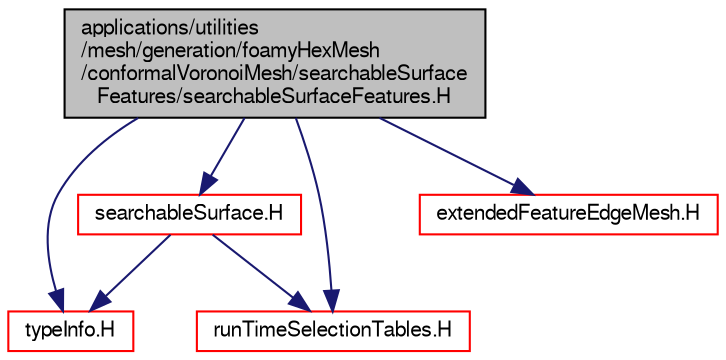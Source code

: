 digraph "applications/utilities/mesh/generation/foamyHexMesh/conformalVoronoiMesh/searchableSurfaceFeatures/searchableSurfaceFeatures.H"
{
  bgcolor="transparent";
  edge [fontname="FreeSans",fontsize="10",labelfontname="FreeSans",labelfontsize="10"];
  node [fontname="FreeSans",fontsize="10",shape=record];
  Node0 [label="applications/utilities\l/mesh/generation/foamyHexMesh\l/conformalVoronoiMesh/searchableSurface\lFeatures/searchableSurfaceFeatures.H",height=0.2,width=0.4,color="black", fillcolor="grey75", style="filled", fontcolor="black"];
  Node0 -> Node1 [color="midnightblue",fontsize="10",style="solid",fontname="FreeSans"];
  Node1 [label="typeInfo.H",height=0.2,width=0.4,color="red",URL="$a09341.html"];
  Node0 -> Node44 [color="midnightblue",fontsize="10",style="solid",fontname="FreeSans"];
  Node44 [label="runTimeSelectionTables.H",height=0.2,width=0.4,color="red",URL="$a09266.html",tooltip="Macros to ease declaration of run-time selection tables. "];
  Node0 -> Node55 [color="midnightblue",fontsize="10",style="solid",fontname="FreeSans"];
  Node55 [label="searchableSurface.H",height=0.2,width=0.4,color="red",URL="$a07820.html"];
  Node55 -> Node1 [color="midnightblue",fontsize="10",style="solid",fontname="FreeSans"];
  Node55 -> Node44 [color="midnightblue",fontsize="10",style="solid",fontname="FreeSans"];
  Node0 -> Node162 [color="midnightblue",fontsize="10",style="solid",fontname="FreeSans"];
  Node162 [label="extendedFeatureEdgeMesh.H",height=0.2,width=0.4,color="red",URL="$a00992.html"];
}
